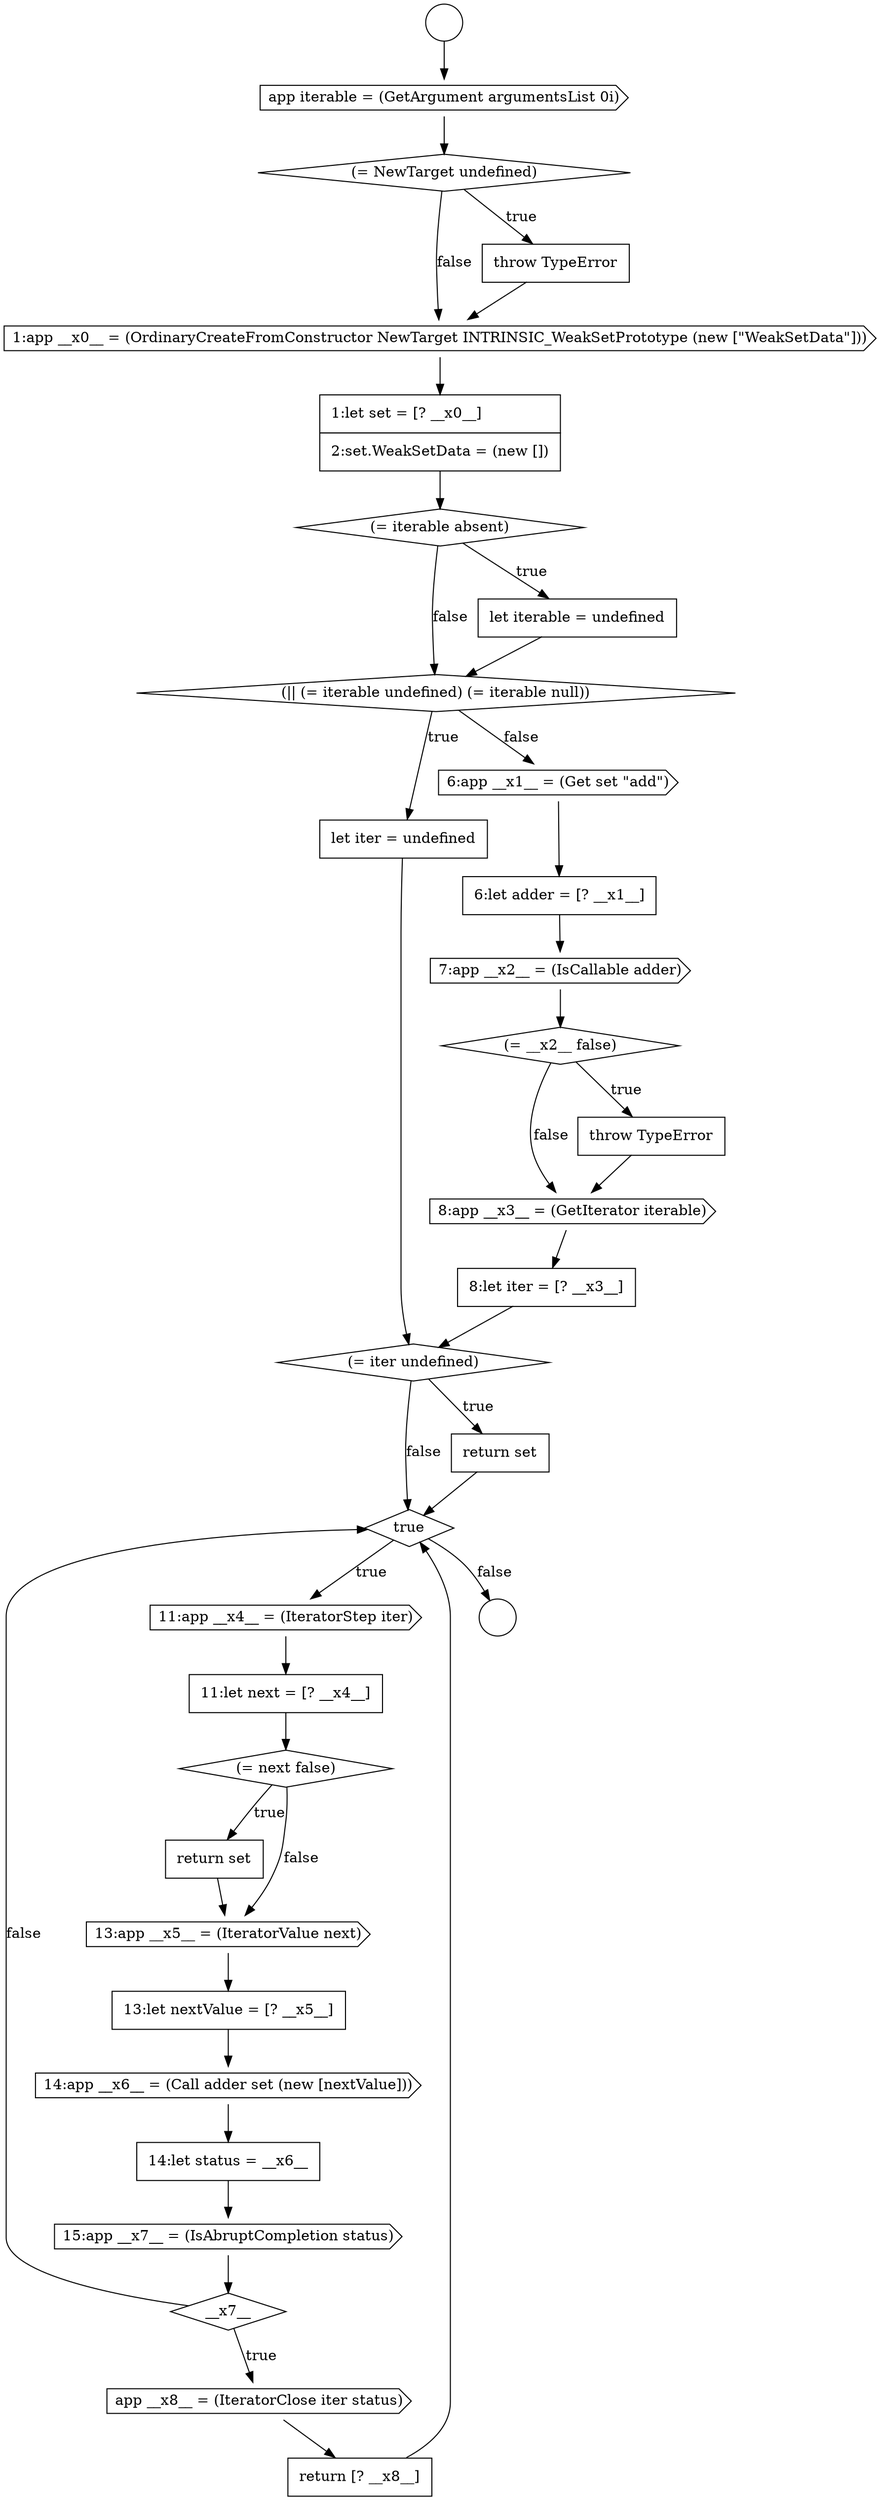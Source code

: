 digraph {
  node15092 [shape=diamond, label=<<font color="black">(= NewTarget undefined)</font>> color="black" fillcolor="white" style=filled]
  node15110 [shape=cds, label=<<font color="black">11:app __x4__ = (IteratorStep iter)</font>> color="black" fillcolor="white" style=filled]
  node15105 [shape=cds, label=<<font color="black">8:app __x3__ = (GetIterator iterable)</font>> color="black" fillcolor="white" style=filled]
  node15114 [shape=cds, label=<<font color="black">13:app __x5__ = (IteratorValue next)</font>> color="black" fillcolor="white" style=filled]
  node15089 [shape=circle label=" " color="black" fillcolor="white" style=filled]
  node15113 [shape=none, margin=0, label=<<font color="black">
    <table border="0" cellborder="1" cellspacing="0" cellpadding="10">
      <tr><td align="left">return set</td></tr>
    </table>
  </font>> color="black" fillcolor="white" style=filled]
  node15094 [shape=cds, label=<<font color="black">1:app __x0__ = (OrdinaryCreateFromConstructor NewTarget INTRINSIC_WeakSetPrototype (new [&quot;WeakSetData&quot;]))</font>> color="black" fillcolor="white" style=filled]
  node15102 [shape=cds, label=<<font color="black">7:app __x2__ = (IsCallable adder)</font>> color="black" fillcolor="white" style=filled]
  node15095 [shape=none, margin=0, label=<<font color="black">
    <table border="0" cellborder="1" cellspacing="0" cellpadding="10">
      <tr><td align="left">1:let set = [? __x0__]</td></tr>
      <tr><td align="left">2:set.WeakSetData = (new [])</td></tr>
    </table>
  </font>> color="black" fillcolor="white" style=filled]
  node15116 [shape=cds, label=<<font color="black">14:app __x6__ = (Call adder set (new [nextValue]))</font>> color="black" fillcolor="white" style=filled]
  node15099 [shape=none, margin=0, label=<<font color="black">
    <table border="0" cellborder="1" cellspacing="0" cellpadding="10">
      <tr><td align="left">let iter = undefined</td></tr>
    </table>
  </font>> color="black" fillcolor="white" style=filled]
  node15120 [shape=cds, label=<<font color="black">app __x8__ = (IteratorClose iter status)</font>> color="black" fillcolor="white" style=filled]
  node15091 [shape=cds, label=<<font color="black">app iterable = (GetArgument argumentsList 0i)</font>> color="black" fillcolor="white" style=filled]
  node15096 [shape=diamond, label=<<font color="black">(= iterable absent)</font>> color="black" fillcolor="white" style=filled]
  node15098 [shape=diamond, label=<<font color="black">(|| (= iterable undefined) (= iterable null))</font>> color="black" fillcolor="white" style=filled]
  node15115 [shape=none, margin=0, label=<<font color="black">
    <table border="0" cellborder="1" cellspacing="0" cellpadding="10">
      <tr><td align="left">13:let nextValue = [? __x5__]</td></tr>
    </table>
  </font>> color="black" fillcolor="white" style=filled]
  node15119 [shape=diamond, label=<<font color="black">__x7__</font>> color="black" fillcolor="white" style=filled]
  node15104 [shape=none, margin=0, label=<<font color="black">
    <table border="0" cellborder="1" cellspacing="0" cellpadding="10">
      <tr><td align="left">throw TypeError</td></tr>
    </table>
  </font>> color="black" fillcolor="white" style=filled]
  node15118 [shape=cds, label=<<font color="black">15:app __x7__ = (IsAbruptCompletion status)</font>> color="black" fillcolor="white" style=filled]
  node15097 [shape=none, margin=0, label=<<font color="black">
    <table border="0" cellborder="1" cellspacing="0" cellpadding="10">
      <tr><td align="left">let iterable = undefined</td></tr>
    </table>
  </font>> color="black" fillcolor="white" style=filled]
  node15103 [shape=diamond, label=<<font color="black">(= __x2__ false)</font>> color="black" fillcolor="white" style=filled]
  node15093 [shape=none, margin=0, label=<<font color="black">
    <table border="0" cellborder="1" cellspacing="0" cellpadding="10">
      <tr><td align="left">throw TypeError</td></tr>
    </table>
  </font>> color="black" fillcolor="white" style=filled]
  node15121 [shape=none, margin=0, label=<<font color="black">
    <table border="0" cellborder="1" cellspacing="0" cellpadding="10">
      <tr><td align="left">return [? __x8__]</td></tr>
    </table>
  </font>> color="black" fillcolor="white" style=filled]
  node15101 [shape=none, margin=0, label=<<font color="black">
    <table border="0" cellborder="1" cellspacing="0" cellpadding="10">
      <tr><td align="left">6:let adder = [? __x1__]</td></tr>
    </table>
  </font>> color="black" fillcolor="white" style=filled]
  node15106 [shape=none, margin=0, label=<<font color="black">
    <table border="0" cellborder="1" cellspacing="0" cellpadding="10">
      <tr><td align="left">8:let iter = [? __x3__]</td></tr>
    </table>
  </font>> color="black" fillcolor="white" style=filled]
  node15111 [shape=none, margin=0, label=<<font color="black">
    <table border="0" cellborder="1" cellspacing="0" cellpadding="10">
      <tr><td align="left">11:let next = [? __x4__]</td></tr>
    </table>
  </font>> color="black" fillcolor="white" style=filled]
  node15100 [shape=cds, label=<<font color="black">6:app __x1__ = (Get set &quot;add&quot;)</font>> color="black" fillcolor="white" style=filled]
  node15117 [shape=none, margin=0, label=<<font color="black">
    <table border="0" cellborder="1" cellspacing="0" cellpadding="10">
      <tr><td align="left">14:let status = __x6__</td></tr>
    </table>
  </font>> color="black" fillcolor="white" style=filled]
  node15107 [shape=diamond, label=<<font color="black">(= iter undefined)</font>> color="black" fillcolor="white" style=filled]
  node15112 [shape=diamond, label=<<font color="black">(= next false)</font>> color="black" fillcolor="white" style=filled]
  node15090 [shape=circle label=" " color="black" fillcolor="white" style=filled]
  node15109 [shape=diamond, label=<<font color="black">true</font>> color="black" fillcolor="white" style=filled]
  node15108 [shape=none, margin=0, label=<<font color="black">
    <table border="0" cellborder="1" cellspacing="0" cellpadding="10">
      <tr><td align="left">return set</td></tr>
    </table>
  </font>> color="black" fillcolor="white" style=filled]
  node15094 -> node15095 [ color="black"]
  node15119 -> node15120 [label=<<font color="black">true</font>> color="black"]
  node15119 -> node15109 [label=<<font color="black">false</font>> color="black"]
  node15097 -> node15098 [ color="black"]
  node15091 -> node15092 [ color="black"]
  node15092 -> node15093 [label=<<font color="black">true</font>> color="black"]
  node15092 -> node15094 [label=<<font color="black">false</font>> color="black"]
  node15089 -> node15091 [ color="black"]
  node15120 -> node15121 [ color="black"]
  node15096 -> node15097 [label=<<font color="black">true</font>> color="black"]
  node15096 -> node15098 [label=<<font color="black">false</font>> color="black"]
  node15103 -> node15104 [label=<<font color="black">true</font>> color="black"]
  node15103 -> node15105 [label=<<font color="black">false</font>> color="black"]
  node15102 -> node15103 [ color="black"]
  node15100 -> node15101 [ color="black"]
  node15095 -> node15096 [ color="black"]
  node15098 -> node15099 [label=<<font color="black">true</font>> color="black"]
  node15098 -> node15100 [label=<<font color="black">false</font>> color="black"]
  node15105 -> node15106 [ color="black"]
  node15109 -> node15110 [label=<<font color="black">true</font>> color="black"]
  node15109 -> node15090 [label=<<font color="black">false</font>> color="black"]
  node15106 -> node15107 [ color="black"]
  node15117 -> node15118 [ color="black"]
  node15110 -> node15111 [ color="black"]
  node15099 -> node15107 [ color="black"]
  node15093 -> node15094 [ color="black"]
  node15114 -> node15115 [ color="black"]
  node15116 -> node15117 [ color="black"]
  node15121 -> node15109 [ color="black"]
  node15108 -> node15109 [ color="black"]
  node15104 -> node15105 [ color="black"]
  node15107 -> node15108 [label=<<font color="black">true</font>> color="black"]
  node15107 -> node15109 [label=<<font color="black">false</font>> color="black"]
  node15113 -> node15114 [ color="black"]
  node15101 -> node15102 [ color="black"]
  node15118 -> node15119 [ color="black"]
  node15111 -> node15112 [ color="black"]
  node15112 -> node15113 [label=<<font color="black">true</font>> color="black"]
  node15112 -> node15114 [label=<<font color="black">false</font>> color="black"]
  node15115 -> node15116 [ color="black"]
}
